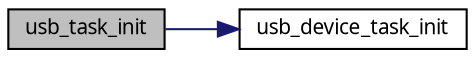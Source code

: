 digraph G
{
  edge [fontname="FreeSans.ttf",fontsize=10,labelfontname="FreeSans.ttf",labelfontsize=10];
  node [fontname="FreeSans.ttf",fontsize=10,shape=record];
  rankdir=LR;
  Node1 [label="usb_task_init",height=0.2,width=0.4,color="black", fillcolor="grey75", style="filled" fontcolor="black"];
  Node1 -> Node2 [color="midnightblue",fontsize=10,style="solid",fontname="FreeSans.ttf"];
  Node2 [label="usb_device_task_init",height=0.2,width=0.4,color="black", fillcolor="white", style="filled",URL="$a00074.html#g7c2af30a7a3db221358b9f016ceb1375"];
}
